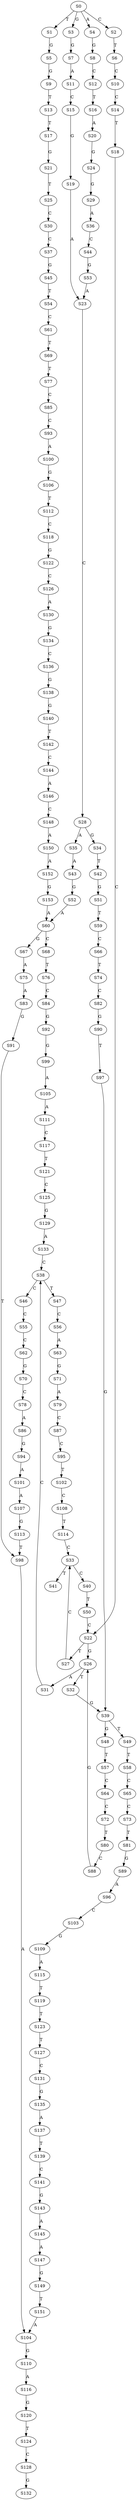 strict digraph  {
	S0 -> S1 [ label = T ];
	S0 -> S2 [ label = C ];
	S0 -> S3 [ label = G ];
	S0 -> S4 [ label = A ];
	S1 -> S5 [ label = G ];
	S2 -> S6 [ label = T ];
	S3 -> S7 [ label = G ];
	S4 -> S8 [ label = G ];
	S5 -> S9 [ label = G ];
	S6 -> S10 [ label = C ];
	S7 -> S11 [ label = A ];
	S8 -> S12 [ label = C ];
	S9 -> S13 [ label = T ];
	S10 -> S14 [ label = C ];
	S11 -> S15 [ label = C ];
	S12 -> S16 [ label = T ];
	S13 -> S17 [ label = T ];
	S14 -> S18 [ label = T ];
	S15 -> S19 [ label = G ];
	S16 -> S20 [ label = A ];
	S17 -> S21 [ label = G ];
	S18 -> S22 [ label = C ];
	S19 -> S23 [ label = A ];
	S20 -> S24 [ label = G ];
	S21 -> S25 [ label = T ];
	S22 -> S26 [ label = G ];
	S22 -> S27 [ label = T ];
	S23 -> S28 [ label = C ];
	S24 -> S29 [ label = G ];
	S25 -> S30 [ label = C ];
	S26 -> S31 [ label = A ];
	S26 -> S32 [ label = T ];
	S27 -> S33 [ label = C ];
	S28 -> S34 [ label = G ];
	S28 -> S35 [ label = A ];
	S29 -> S36 [ label = A ];
	S30 -> S37 [ label = C ];
	S31 -> S38 [ label = C ];
	S32 -> S39 [ label = G ];
	S33 -> S40 [ label = C ];
	S33 -> S41 [ label = T ];
	S34 -> S42 [ label = T ];
	S35 -> S43 [ label = A ];
	S36 -> S44 [ label = C ];
	S37 -> S45 [ label = G ];
	S38 -> S46 [ label = C ];
	S38 -> S47 [ label = T ];
	S39 -> S48 [ label = G ];
	S39 -> S49 [ label = T ];
	S40 -> S50 [ label = T ];
	S42 -> S51 [ label = G ];
	S43 -> S52 [ label = G ];
	S44 -> S53 [ label = G ];
	S45 -> S54 [ label = T ];
	S46 -> S55 [ label = C ];
	S47 -> S56 [ label = C ];
	S48 -> S57 [ label = T ];
	S49 -> S58 [ label = T ];
	S50 -> S22 [ label = C ];
	S51 -> S59 [ label = T ];
	S52 -> S60 [ label = A ];
	S53 -> S23 [ label = A ];
	S54 -> S61 [ label = C ];
	S55 -> S62 [ label = C ];
	S56 -> S63 [ label = A ];
	S57 -> S64 [ label = C ];
	S58 -> S65 [ label = C ];
	S59 -> S66 [ label = C ];
	S60 -> S67 [ label = G ];
	S60 -> S68 [ label = C ];
	S61 -> S69 [ label = T ];
	S62 -> S70 [ label = G ];
	S63 -> S71 [ label = G ];
	S64 -> S72 [ label = C ];
	S65 -> S73 [ label = C ];
	S66 -> S74 [ label = T ];
	S67 -> S75 [ label = A ];
	S68 -> S76 [ label = T ];
	S69 -> S77 [ label = T ];
	S70 -> S78 [ label = C ];
	S71 -> S79 [ label = A ];
	S72 -> S80 [ label = T ];
	S73 -> S81 [ label = T ];
	S74 -> S82 [ label = C ];
	S75 -> S83 [ label = A ];
	S76 -> S84 [ label = C ];
	S77 -> S85 [ label = C ];
	S78 -> S86 [ label = A ];
	S79 -> S87 [ label = C ];
	S80 -> S88 [ label = C ];
	S81 -> S89 [ label = G ];
	S82 -> S90 [ label = G ];
	S83 -> S91 [ label = G ];
	S84 -> S92 [ label = G ];
	S85 -> S93 [ label = C ];
	S86 -> S94 [ label = G ];
	S87 -> S95 [ label = C ];
	S88 -> S26 [ label = G ];
	S89 -> S96 [ label = A ];
	S90 -> S97 [ label = T ];
	S91 -> S98 [ label = T ];
	S92 -> S99 [ label = G ];
	S93 -> S100 [ label = A ];
	S94 -> S101 [ label = A ];
	S95 -> S102 [ label = T ];
	S96 -> S103 [ label = C ];
	S97 -> S39 [ label = G ];
	S98 -> S104 [ label = A ];
	S99 -> S105 [ label = A ];
	S100 -> S106 [ label = G ];
	S101 -> S107 [ label = A ];
	S102 -> S108 [ label = C ];
	S103 -> S109 [ label = G ];
	S104 -> S110 [ label = G ];
	S105 -> S111 [ label = A ];
	S106 -> S112 [ label = T ];
	S107 -> S113 [ label = G ];
	S108 -> S114 [ label = T ];
	S109 -> S115 [ label = A ];
	S110 -> S116 [ label = A ];
	S111 -> S117 [ label = C ];
	S112 -> S118 [ label = C ];
	S113 -> S98 [ label = T ];
	S114 -> S33 [ label = C ];
	S115 -> S119 [ label = T ];
	S116 -> S120 [ label = G ];
	S117 -> S121 [ label = T ];
	S118 -> S122 [ label = G ];
	S119 -> S123 [ label = T ];
	S120 -> S124 [ label = T ];
	S121 -> S125 [ label = C ];
	S122 -> S126 [ label = C ];
	S123 -> S127 [ label = T ];
	S124 -> S128 [ label = C ];
	S125 -> S129 [ label = G ];
	S126 -> S130 [ label = A ];
	S127 -> S131 [ label = C ];
	S128 -> S132 [ label = G ];
	S129 -> S133 [ label = A ];
	S130 -> S134 [ label = G ];
	S131 -> S135 [ label = G ];
	S133 -> S38 [ label = C ];
	S134 -> S136 [ label = C ];
	S135 -> S137 [ label = A ];
	S136 -> S138 [ label = G ];
	S137 -> S139 [ label = T ];
	S138 -> S140 [ label = G ];
	S139 -> S141 [ label = C ];
	S140 -> S142 [ label = T ];
	S141 -> S143 [ label = G ];
	S142 -> S144 [ label = C ];
	S143 -> S145 [ label = A ];
	S144 -> S146 [ label = A ];
	S145 -> S147 [ label = A ];
	S146 -> S148 [ label = C ];
	S147 -> S149 [ label = G ];
	S148 -> S150 [ label = A ];
	S149 -> S151 [ label = T ];
	S150 -> S152 [ label = A ];
	S151 -> S104 [ label = A ];
	S152 -> S153 [ label = G ];
	S153 -> S60 [ label = A ];
}
